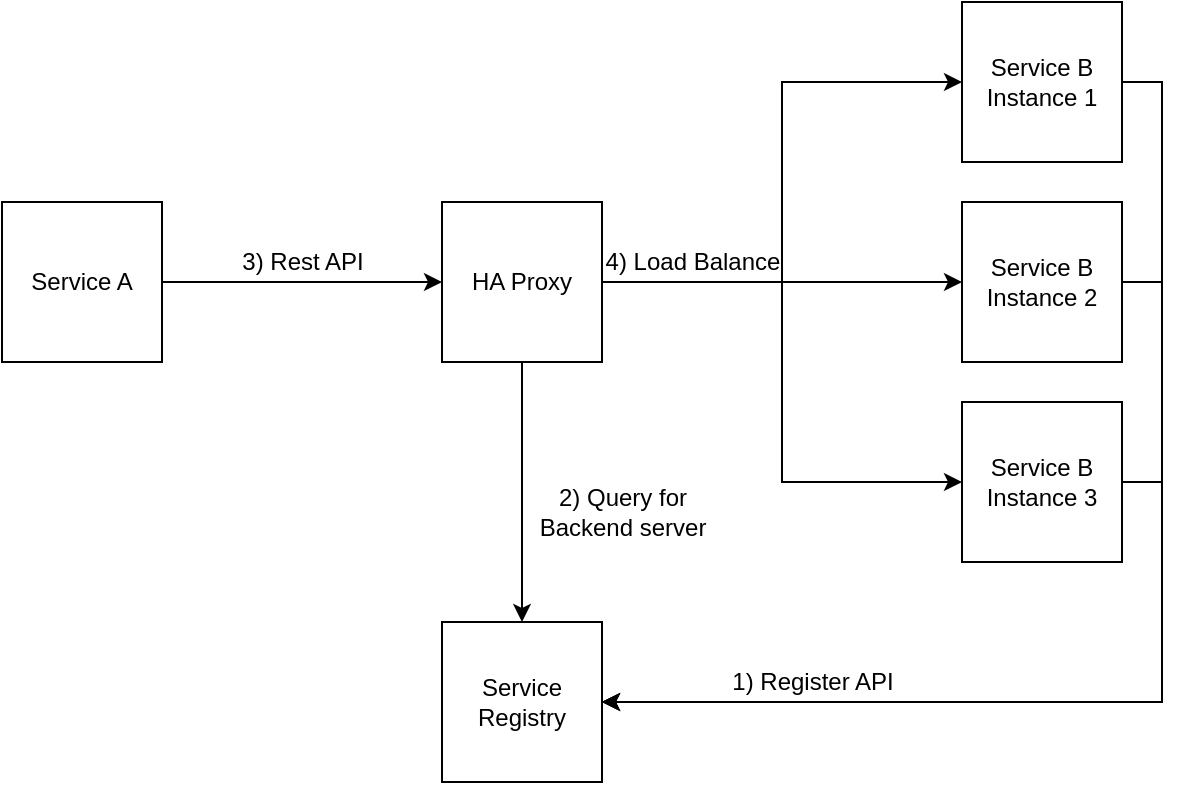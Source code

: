 <mxfile version="14.1.8" type="github">
  <diagram id="PUrRE41Iz-RrbDxnnE0k" name="Page-1">
    <mxGraphModel dx="1021" dy="567" grid="1" gridSize="10" guides="1" tooltips="1" connect="1" arrows="1" fold="1" page="1" pageScale="1" pageWidth="850" pageHeight="1100" math="0" shadow="0">
      <root>
        <mxCell id="0" />
        <mxCell id="1" parent="0" />
        <mxCell id="T6MMTxl71kh38wbVqUGL-4" value="" style="edgeStyle=orthogonalEdgeStyle;rounded=0;orthogonalLoop=1;jettySize=auto;html=1;entryX=0;entryY=0.5;entryDx=0;entryDy=0;exitX=1;exitY=0.5;exitDx=0;exitDy=0;" edge="1" parent="1" source="T6MMTxl71kh38wbVqUGL-1" target="T6MMTxl71kh38wbVqUGL-3">
          <mxGeometry relative="1" as="geometry" />
        </mxCell>
        <mxCell id="T6MMTxl71kh38wbVqUGL-18" style="edgeStyle=orthogonalEdgeStyle;rounded=0;orthogonalLoop=1;jettySize=auto;html=1;exitX=0.5;exitY=1;exitDx=0;exitDy=0;entryX=0.5;entryY=0;entryDx=0;entryDy=0;" edge="1" parent="1" source="T6MMTxl71kh38wbVqUGL-1" target="T6MMTxl71kh38wbVqUGL-17">
          <mxGeometry relative="1" as="geometry" />
        </mxCell>
        <mxCell id="T6MMTxl71kh38wbVqUGL-1" value="HA Proxy" style="whiteSpace=wrap;html=1;aspect=fixed;" vertex="1" parent="1">
          <mxGeometry x="240" y="230" width="80" height="80" as="geometry" />
        </mxCell>
        <mxCell id="T6MMTxl71kh38wbVqUGL-16" style="edgeStyle=orthogonalEdgeStyle;rounded=0;orthogonalLoop=1;jettySize=auto;html=1;exitX=1;exitY=0.5;exitDx=0;exitDy=0;entryX=0;entryY=0.5;entryDx=0;entryDy=0;" edge="1" parent="1" source="T6MMTxl71kh38wbVqUGL-2" target="T6MMTxl71kh38wbVqUGL-1">
          <mxGeometry relative="1" as="geometry" />
        </mxCell>
        <mxCell id="T6MMTxl71kh38wbVqUGL-2" value="Service A" style="whiteSpace=wrap;html=1;aspect=fixed;" vertex="1" parent="1">
          <mxGeometry x="20" y="230" width="80" height="80" as="geometry" />
        </mxCell>
        <mxCell id="T6MMTxl71kh38wbVqUGL-21" style="edgeStyle=orthogonalEdgeStyle;rounded=0;orthogonalLoop=1;jettySize=auto;html=1;exitX=1;exitY=0.5;exitDx=0;exitDy=0;entryX=1;entryY=0.5;entryDx=0;entryDy=0;" edge="1" parent="1" source="T6MMTxl71kh38wbVqUGL-3" target="T6MMTxl71kh38wbVqUGL-17">
          <mxGeometry relative="1" as="geometry" />
        </mxCell>
        <mxCell id="T6MMTxl71kh38wbVqUGL-3" value="Service B&lt;br&gt;Instance 1" style="whiteSpace=wrap;html=1;aspect=fixed;" vertex="1" parent="1">
          <mxGeometry x="500" y="130" width="80" height="80" as="geometry" />
        </mxCell>
        <mxCell id="T6MMTxl71kh38wbVqUGL-24" style="edgeStyle=orthogonalEdgeStyle;rounded=0;orthogonalLoop=1;jettySize=auto;html=1;exitX=1;exitY=0.5;exitDx=0;exitDy=0;entryX=1;entryY=0.5;entryDx=0;entryDy=0;" edge="1" parent="1" source="T6MMTxl71kh38wbVqUGL-5" target="T6MMTxl71kh38wbVqUGL-17">
          <mxGeometry relative="1" as="geometry" />
        </mxCell>
        <mxCell id="T6MMTxl71kh38wbVqUGL-5" value="Service B&lt;br&gt;Instance 2" style="whiteSpace=wrap;html=1;aspect=fixed;" vertex="1" parent="1">
          <mxGeometry x="500" y="230" width="80" height="80" as="geometry" />
        </mxCell>
        <mxCell id="T6MMTxl71kh38wbVqUGL-7" value="" style="endArrow=classic;html=1;exitX=1;exitY=0.5;exitDx=0;exitDy=0;entryX=0;entryY=0.5;entryDx=0;entryDy=0;" edge="1" parent="1" source="T6MMTxl71kh38wbVqUGL-1" target="T6MMTxl71kh38wbVqUGL-5">
          <mxGeometry width="50" height="50" relative="1" as="geometry">
            <mxPoint x="400" y="280" as="sourcePoint" />
            <mxPoint x="450" y="230" as="targetPoint" />
          </mxGeometry>
        </mxCell>
        <mxCell id="T6MMTxl71kh38wbVqUGL-23" style="edgeStyle=orthogonalEdgeStyle;rounded=0;orthogonalLoop=1;jettySize=auto;html=1;exitX=1;exitY=0.5;exitDx=0;exitDy=0;entryX=1;entryY=0.5;entryDx=0;entryDy=0;" edge="1" parent="1" source="T6MMTxl71kh38wbVqUGL-13" target="T6MMTxl71kh38wbVqUGL-17">
          <mxGeometry relative="1" as="geometry" />
        </mxCell>
        <mxCell id="T6MMTxl71kh38wbVqUGL-13" value="Service B&lt;br&gt;Instance 3" style="whiteSpace=wrap;html=1;aspect=fixed;" vertex="1" parent="1">
          <mxGeometry x="500" y="330" width="80" height="80" as="geometry" />
        </mxCell>
        <mxCell id="T6MMTxl71kh38wbVqUGL-14" value="" style="edgeStyle=orthogonalEdgeStyle;rounded=0;orthogonalLoop=1;jettySize=auto;html=1;entryX=0;entryY=0.5;entryDx=0;entryDy=0;exitX=1;exitY=0.5;exitDx=0;exitDy=0;" edge="1" parent="1" target="T6MMTxl71kh38wbVqUGL-13">
          <mxGeometry relative="1" as="geometry">
            <mxPoint x="390" y="270" as="sourcePoint" />
            <mxPoint x="500" y="170" as="targetPoint" />
            <Array as="points">
              <mxPoint x="410" y="270" />
              <mxPoint x="410" y="370" />
            </Array>
          </mxGeometry>
        </mxCell>
        <mxCell id="T6MMTxl71kh38wbVqUGL-15" value="4) Load Balance" style="text;html=1;align=center;verticalAlign=middle;resizable=0;points=[];autosize=1;" vertex="1" parent="1">
          <mxGeometry x="315" y="250" width="100" height="20" as="geometry" />
        </mxCell>
        <mxCell id="T6MMTxl71kh38wbVqUGL-17" value="Service Registry" style="whiteSpace=wrap;html=1;aspect=fixed;" vertex="1" parent="1">
          <mxGeometry x="240" y="440" width="80" height="80" as="geometry" />
        </mxCell>
        <mxCell id="T6MMTxl71kh38wbVqUGL-19" value="3) Rest API" style="text;html=1;align=center;verticalAlign=middle;resizable=0;points=[];autosize=1;" vertex="1" parent="1">
          <mxGeometry x="130" y="250" width="80" height="20" as="geometry" />
        </mxCell>
        <mxCell id="T6MMTxl71kh38wbVqUGL-20" value="2) Query for &lt;br&gt;Backend server" style="text;html=1;align=center;verticalAlign=middle;resizable=0;points=[];autosize=1;" vertex="1" parent="1">
          <mxGeometry x="280" y="370" width="100" height="30" as="geometry" />
        </mxCell>
        <mxCell id="T6MMTxl71kh38wbVqUGL-25" value="1) Register API" style="text;html=1;align=center;verticalAlign=middle;resizable=0;points=[];autosize=1;" vertex="1" parent="1">
          <mxGeometry x="375" y="460" width="100" height="20" as="geometry" />
        </mxCell>
      </root>
    </mxGraphModel>
  </diagram>
</mxfile>
